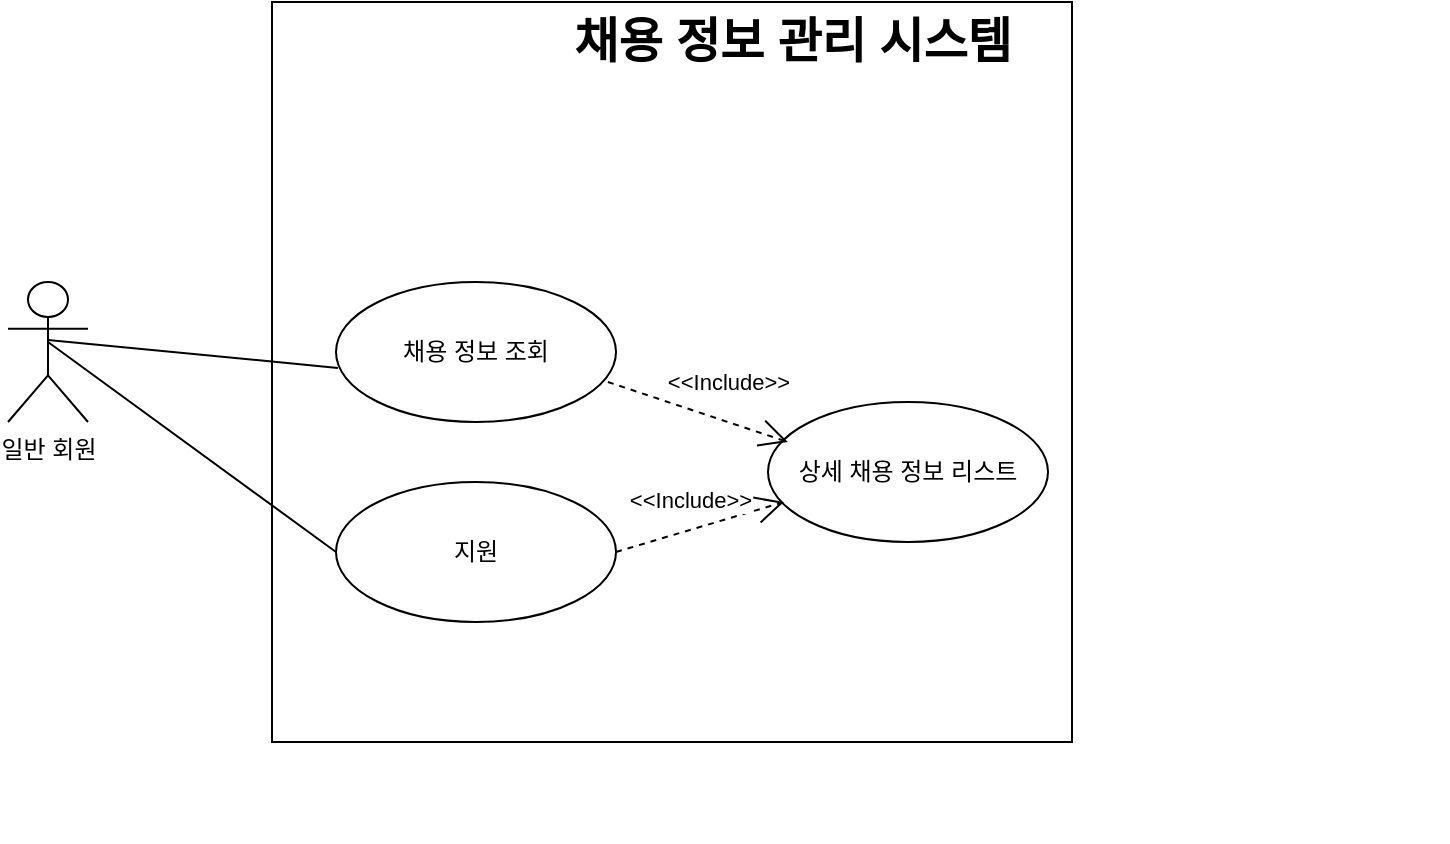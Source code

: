 <mxfile version="21.2.9" type="device">
  <diagram name="페이지-1" id="BBTczfYqQ2Q6w83ZgwtW">
    <mxGraphModel dx="1434" dy="756" grid="1" gridSize="10" guides="1" tooltips="1" connect="1" arrows="1" fold="1" page="1" pageScale="1" pageWidth="827" pageHeight="1169" math="0" shadow="0">
      <root>
        <mxCell id="0" />
        <mxCell id="1" parent="0" />
        <mxCell id="n6jUhrlrwF7VxkI7xztM-73" value="" style="rounded=0;whiteSpace=wrap;html=1;" parent="1" vertex="1">
          <mxGeometry x="190" y="60" width="400" height="370" as="geometry" />
        </mxCell>
        <mxCell id="n6jUhrlrwF7VxkI7xztM-63" value="" style="group" parent="1" vertex="1" connectable="0">
          <mxGeometry x="58" y="140" width="720" height="340" as="geometry" />
        </mxCell>
        <mxCell id="n6jUhrlrwF7VxkI7xztM-37" value="일반 회원" style="shape=umlActor;verticalLabelPosition=bottom;verticalAlign=top;html=1;" parent="n6jUhrlrwF7VxkI7xztM-63" vertex="1">
          <mxGeometry y="60" width="40" height="70" as="geometry" />
        </mxCell>
        <mxCell id="n6jUhrlrwF7VxkI7xztM-41" value="" style="group" parent="n6jUhrlrwF7VxkI7xztM-63" vertex="1" connectable="0">
          <mxGeometry x="54" y="60" width="250" height="70" as="geometry" />
        </mxCell>
        <mxCell id="n6jUhrlrwF7VxkI7xztM-38" value="채용 정보 조회" style="ellipse;whiteSpace=wrap;html=1;" parent="n6jUhrlrwF7VxkI7xztM-41" vertex="1">
          <mxGeometry x="110" width="140" height="70" as="geometry" />
        </mxCell>
        <mxCell id="n6jUhrlrwF7VxkI7xztM-47" value="" style="group" parent="n6jUhrlrwF7VxkI7xztM-63" vertex="1" connectable="0">
          <mxGeometry x="54" y="160" width="250" height="70" as="geometry" />
        </mxCell>
        <mxCell id="n6jUhrlrwF7VxkI7xztM-48" value="지원" style="ellipse;whiteSpace=wrap;html=1;" parent="n6jUhrlrwF7VxkI7xztM-47" vertex="1">
          <mxGeometry x="110" width="140" height="70" as="geometry" />
        </mxCell>
        <mxCell id="n6jUhrlrwF7VxkI7xztM-50" value="상세 채용 정보 리스트" style="ellipse;whiteSpace=wrap;html=1;" parent="n6jUhrlrwF7VxkI7xztM-63" vertex="1">
          <mxGeometry x="380" y="120" width="140" height="70" as="geometry" />
        </mxCell>
        <mxCell id="n6jUhrlrwF7VxkI7xztM-52" value="&amp;lt;&amp;lt;Include&amp;gt;&amp;gt;" style="endArrow=open;endSize=12;dashed=1;html=1;rounded=0;exitX=1;exitY=0.5;exitDx=0;exitDy=0;entryX=0.057;entryY=0.714;entryDx=0;entryDy=0;entryPerimeter=0;" parent="n6jUhrlrwF7VxkI7xztM-63" source="n6jUhrlrwF7VxkI7xztM-48" target="n6jUhrlrwF7VxkI7xztM-50" edge="1">
          <mxGeometry x="-0.015" y="14" width="160" relative="1" as="geometry">
            <mxPoint x="380" y="230" as="sourcePoint" />
            <mxPoint x="304" y="290" as="targetPoint" />
            <mxPoint as="offset" />
          </mxGeometry>
        </mxCell>
        <mxCell id="n6jUhrlrwF7VxkI7xztM-53" value="&amp;lt;&amp;lt;Include&amp;gt;&amp;gt;" style="endArrow=open;endSize=12;dashed=1;html=1;rounded=0;exitX=0.971;exitY=0.714;exitDx=0;exitDy=0;entryX=0.071;entryY=0.286;entryDx=0;entryDy=0;entryPerimeter=0;exitPerimeter=0;" parent="n6jUhrlrwF7VxkI7xztM-63" source="n6jUhrlrwF7VxkI7xztM-38" target="n6jUhrlrwF7VxkI7xztM-50" edge="1">
          <mxGeometry x="0.201" y="19" width="160" relative="1" as="geometry">
            <mxPoint x="400" y="55" as="sourcePoint" />
            <mxPoint x="324" y="115" as="targetPoint" />
            <mxPoint as="offset" />
          </mxGeometry>
        </mxCell>
        <mxCell id="patPGYM1UZlqjlkls-6O-1" value="" style="endArrow=none;html=1;rounded=0;entryX=0.007;entryY=0.614;entryDx=0;entryDy=0;entryPerimeter=0;exitX=0.5;exitY=0.414;exitDx=0;exitDy=0;exitPerimeter=0;" parent="n6jUhrlrwF7VxkI7xztM-63" source="n6jUhrlrwF7VxkI7xztM-37" target="n6jUhrlrwF7VxkI7xztM-38" edge="1">
          <mxGeometry width="50" height="50" relative="1" as="geometry">
            <mxPoint x="162" y="270" as="sourcePoint" />
            <mxPoint x="212" y="220" as="targetPoint" />
          </mxGeometry>
        </mxCell>
        <mxCell id="patPGYM1UZlqjlkls-6O-3" value="" style="endArrow=none;html=1;rounded=0;entryX=0;entryY=0.5;entryDx=0;entryDy=0;" parent="n6jUhrlrwF7VxkI7xztM-63" target="n6jUhrlrwF7VxkI7xztM-48" edge="1">
          <mxGeometry width="50" height="50" relative="1" as="geometry">
            <mxPoint x="20" y="90" as="sourcePoint" />
            <mxPoint x="175" y="113" as="targetPoint" />
          </mxGeometry>
        </mxCell>
        <mxCell id="n6jUhrlrwF7VxkI7xztM-74" value="채용 정보 관리 시스템" style="text;strokeColor=none;fillColor=none;html=1;fontSize=24;fontStyle=1;verticalAlign=middle;align=center;" parent="1" vertex="1">
          <mxGeometry x="320" y="60" width="260" height="40" as="geometry" />
        </mxCell>
      </root>
    </mxGraphModel>
  </diagram>
</mxfile>
